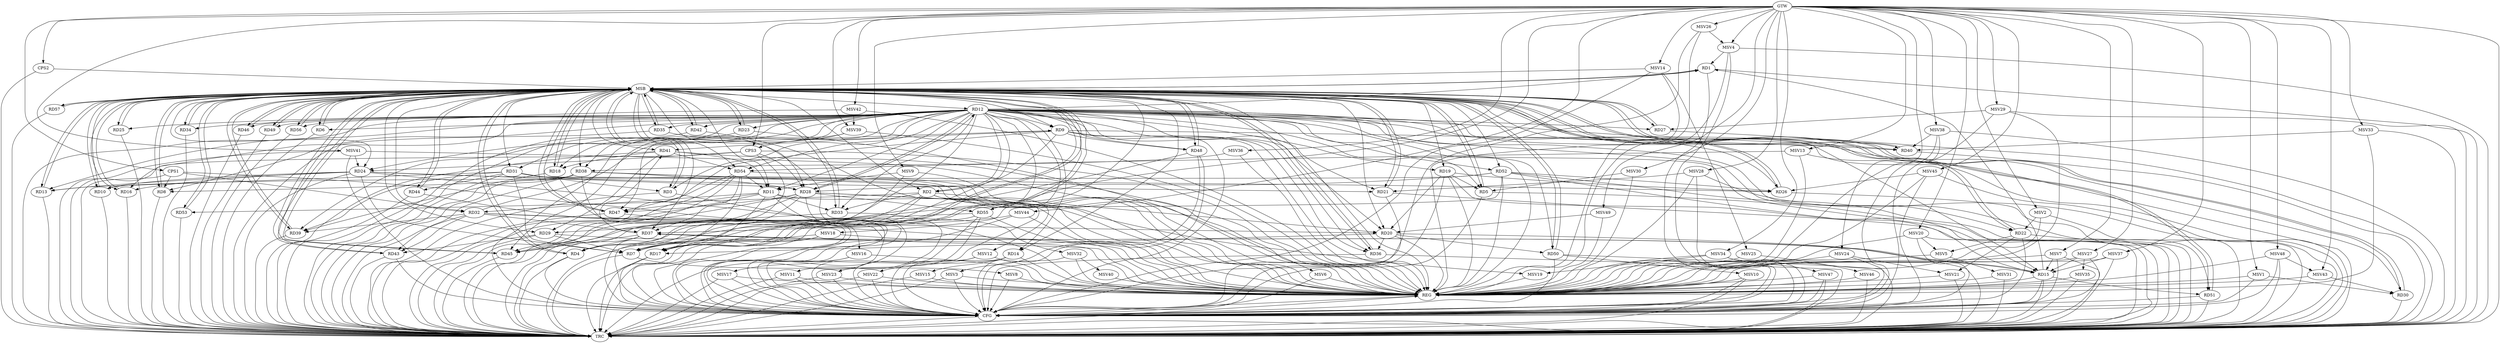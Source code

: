 strict digraph G {
  RD1 [ label="RD1" ];
  RD2 [ label="RD2" ];
  RD3 [ label="RD3" ];
  RD4 [ label="RD4" ];
  RD5 [ label="RD5" ];
  RD6 [ label="RD6" ];
  RD7 [ label="RD7" ];
  RD8 [ label="RD8" ];
  RD9 [ label="RD9" ];
  RD10 [ label="RD10" ];
  RD11 [ label="RD11" ];
  RD12 [ label="RD12" ];
  RD13 [ label="RD13" ];
  RD14 [ label="RD14" ];
  RD15 [ label="RD15" ];
  RD16 [ label="RD16" ];
  RD17 [ label="RD17" ];
  RD18 [ label="RD18" ];
  RD19 [ label="RD19" ];
  RD20 [ label="RD20" ];
  RD21 [ label="RD21" ];
  RD22 [ label="RD22" ];
  RD23 [ label="RD23" ];
  RD24 [ label="RD24" ];
  RD25 [ label="RD25" ];
  RD26 [ label="RD26" ];
  RD27 [ label="RD27" ];
  RD28 [ label="RD28" ];
  RD29 [ label="RD29" ];
  RD30 [ label="RD30" ];
  RD31 [ label="RD31" ];
  RD32 [ label="RD32" ];
  RD33 [ label="RD33" ];
  RD34 [ label="RD34" ];
  RD35 [ label="RD35" ];
  RD36 [ label="RD36" ];
  RD37 [ label="RD37" ];
  RD38 [ label="RD38" ];
  RD39 [ label="RD39" ];
  RD40 [ label="RD40" ];
  RD41 [ label="RD41" ];
  RD42 [ label="RD42" ];
  RD43 [ label="RD43" ];
  RD44 [ label="RD44" ];
  RD45 [ label="RD45" ];
  RD46 [ label="RD46" ];
  RD47 [ label="RD47" ];
  RD48 [ label="RD48" ];
  RD49 [ label="RD49" ];
  RD50 [ label="RD50" ];
  RD51 [ label="RD51" ];
  RD52 [ label="RD52" ];
  RD53 [ label="RD53" ];
  RD54 [ label="RD54" ];
  RD55 [ label="RD55" ];
  RD56 [ label="RD56" ];
  RD57 [ label="RD57" ];
  CPS1 [ label="CPS1" ];
  CPS2 [ label="CPS2" ];
  CPS3 [ label="CPS3" ];
  GTW [ label="GTW" ];
  REG [ label="REG" ];
  MSB [ label="MSB" ];
  CFG [ label="CFG" ];
  TRC [ label="TRC" ];
  MSV1 [ label="MSV1" ];
  MSV2 [ label="MSV2" ];
  MSV3 [ label="MSV3" ];
  MSV4 [ label="MSV4" ];
  MSV5 [ label="MSV5" ];
  MSV6 [ label="MSV6" ];
  MSV7 [ label="MSV7" ];
  MSV8 [ label="MSV8" ];
  MSV9 [ label="MSV9" ];
  MSV10 [ label="MSV10" ];
  MSV11 [ label="MSV11" ];
  MSV12 [ label="MSV12" ];
  MSV13 [ label="MSV13" ];
  MSV14 [ label="MSV14" ];
  MSV15 [ label="MSV15" ];
  MSV16 [ label="MSV16" ];
  MSV17 [ label="MSV17" ];
  MSV18 [ label="MSV18" ];
  MSV19 [ label="MSV19" ];
  MSV20 [ label="MSV20" ];
  MSV21 [ label="MSV21" ];
  MSV22 [ label="MSV22" ];
  MSV23 [ label="MSV23" ];
  MSV24 [ label="MSV24" ];
  MSV25 [ label="MSV25" ];
  MSV26 [ label="MSV26" ];
  MSV27 [ label="MSV27" ];
  MSV28 [ label="MSV28" ];
  MSV29 [ label="MSV29" ];
  MSV30 [ label="MSV30" ];
  MSV31 [ label="MSV31" ];
  MSV32 [ label="MSV32" ];
  MSV33 [ label="MSV33" ];
  MSV34 [ label="MSV34" ];
  MSV35 [ label="MSV35" ];
  MSV36 [ label="MSV36" ];
  MSV37 [ label="MSV37" ];
  MSV38 [ label="MSV38" ];
  MSV39 [ label="MSV39" ];
  MSV40 [ label="MSV40" ];
  MSV41 [ label="MSV41" ];
  MSV42 [ label="MSV42" ];
  MSV43 [ label="MSV43" ];
  MSV44 [ label="MSV44" ];
  MSV45 [ label="MSV45" ];
  MSV46 [ label="MSV46" ];
  MSV47 [ label="MSV47" ];
  MSV48 [ label="MSV48" ];
  MSV49 [ label="MSV49" ];
  RD15 -> RD1;
  RD2 -> RD4;
  RD9 -> RD2;
  RD2 -> RD20;
  RD2 -> RD33;
  RD2 -> RD53;
  RD31 -> RD3;
  RD28 -> RD4;
  RD37 -> RD4;
  RD19 -> RD5;
  RD24 -> RD7;
  RD29 -> RD7;
  RD31 -> RD7;
  RD12 -> RD8;
  RD38 -> RD8;
  RD32 -> RD9;
  RD9 -> RD36;
  RD9 -> RD40;
  RD9 -> RD41;
  RD9 -> RD48;
  RD24 -> RD10;
  RD52 -> RD10;
  RD12 -> RD11;
  RD11 -> RD17;
  RD11 -> RD32;
  RD11 -> RD33;
  RD41 -> RD11;
  RD11 -> RD47;
  RD54 -> RD11;
  RD12 -> RD17;
  RD12 -> RD20;
  RD12 -> RD21;
  RD12 -> RD28;
  RD28 -> RD12;
  RD12 -> RD39;
  RD12 -> RD47;
  RD12 -> RD54;
  RD24 -> RD13;
  RD31 -> RD13;
  RD15 -> RD37;
  RD37 -> RD15;
  RD15 -> RD51;
  RD52 -> RD15;
  RD24 -> RD16;
  RD20 -> RD17;
  RD54 -> RD17;
  RD41 -> RD18;
  RD19 -> RD20;
  RD19 -> RD26;
  RD32 -> RD20;
  RD20 -> RD36;
  RD20 -> RD50;
  RD31 -> RD21;
  RD24 -> RD28;
  RD38 -> RD26;
  RD52 -> RD26;
  RD38 -> RD28;
  RD28 -> RD45;
  RD28 -> RD47;
  RD52 -> RD28;
  RD28 -> RD55;
  RD41 -> RD29;
  RD29 -> RD43;
  RD55 -> RD29;
  RD31 -> RD39;
  RD31 -> RD44;
  RD32 -> RD37;
  RD32 -> RD39;
  RD32 -> RD43;
  RD37 -> RD41;
  RD37 -> RD45;
  RD54 -> RD37;
  RD38 -> RD39;
  RD38 -> RD43;
  RD41 -> RD54;
  RD52 -> RD45;
  RD54 -> RD45;
  RD54 -> RD47;
  CPS1 -> RD32;
  CPS1 -> RD8;
  CPS3 -> RD28;
  CPS3 -> RD24;
  GTW -> CPS1;
  GTW -> CPS2;
  GTW -> CPS3;
  RD2 -> REG;
  RD9 -> REG;
  RD11 -> REG;
  RD12 -> REG;
  RD14 -> REG;
  RD15 -> REG;
  RD19 -> REG;
  RD20 -> REG;
  RD24 -> REG;
  RD28 -> REG;
  RD29 -> REG;
  RD31 -> REG;
  RD32 -> REG;
  RD37 -> REG;
  RD38 -> REG;
  RD41 -> REG;
  RD52 -> REG;
  RD54 -> REG;
  RD55 -> REG;
  CPS1 -> REG;
  CPS3 -> REG;
  RD1 -> MSB;
  MSB -> RD8;
  MSB -> RD21;
  MSB -> RD25;
  MSB -> RD26;
  MSB -> RD27;
  MSB -> RD53;
  MSB -> REG;
  RD3 -> MSB;
  MSB -> RD4;
  MSB -> RD9;
  MSB -> RD28;
  MSB -> RD30;
  MSB -> RD33;
  MSB -> RD34;
  MSB -> RD35;
  MSB -> RD41;
  MSB -> RD43;
  RD4 -> MSB;
  MSB -> RD36;
  MSB -> RD47;
  RD5 -> MSB;
  MSB -> RD14;
  MSB -> RD18;
  MSB -> RD38;
  MSB -> RD40;
  MSB -> RD48;
  MSB -> RD56;
  RD6 -> MSB;
  MSB -> RD12;
  MSB -> RD13;
  MSB -> RD20;
  MSB -> RD29;
  MSB -> RD55;
  RD7 -> MSB;
  MSB -> RD39;
  RD8 -> MSB;
  MSB -> RD7;
  MSB -> RD50;
  RD10 -> MSB;
  MSB -> RD15;
  MSB -> RD31;
  MSB -> RD42;
  RD13 -> MSB;
  MSB -> RD17;
  MSB -> RD22;
  MSB -> RD23;
  MSB -> RD37;
  RD16 -> MSB;
  MSB -> RD10;
  MSB -> RD24;
  RD17 -> MSB;
  MSB -> RD57;
  RD18 -> MSB;
  MSB -> RD3;
  RD21 -> MSB;
  MSB -> RD16;
  MSB -> RD32;
  MSB -> RD44;
  MSB -> RD49;
  RD22 -> MSB;
  RD23 -> MSB;
  MSB -> RD11;
  RD25 -> MSB;
  MSB -> RD6;
  RD26 -> MSB;
  MSB -> RD5;
  MSB -> RD54;
  RD27 -> MSB;
  MSB -> RD45;
  RD30 -> MSB;
  MSB -> RD2;
  RD33 -> MSB;
  RD34 -> MSB;
  MSB -> RD19;
  MSB -> RD52;
  RD35 -> MSB;
  RD36 -> MSB;
  RD39 -> MSB;
  RD40 -> MSB;
  MSB -> RD1;
  RD42 -> MSB;
  RD43 -> MSB;
  RD44 -> MSB;
  RD45 -> MSB;
  RD46 -> MSB;
  RD47 -> MSB;
  MSB -> RD46;
  MSB -> RD51;
  RD48 -> MSB;
  RD49 -> MSB;
  RD50 -> MSB;
  RD51 -> MSB;
  RD53 -> MSB;
  RD56 -> MSB;
  RD57 -> MSB;
  CPS2 -> MSB;
  RD51 -> CFG;
  RD15 -> CFG;
  RD11 -> CFG;
  RD3 -> CFG;
  RD28 -> CFG;
  RD43 -> CFG;
  RD38 -> CFG;
  RD17 -> CFG;
  RD12 -> CFG;
  RD22 -> CFG;
  RD21 -> CFG;
  RD44 -> CFG;
  RD50 -> CFG;
  RD48 -> CFG;
  CPS3 -> CFG;
  RD36 -> CFG;
  RD5 -> CFG;
  RD35 -> CFG;
  RD55 -> CFG;
  RD19 -> CFG;
  RD4 -> CFG;
  RD47 -> CFG;
  RD42 -> CFG;
  RD1 -> CFG;
  RD14 -> CFG;
  REG -> CFG;
  RD1 -> TRC;
  RD2 -> TRC;
  RD3 -> TRC;
  RD4 -> TRC;
  RD5 -> TRC;
  RD6 -> TRC;
  RD7 -> TRC;
  RD8 -> TRC;
  RD9 -> TRC;
  RD10 -> TRC;
  RD11 -> TRC;
  RD12 -> TRC;
  RD13 -> TRC;
  RD14 -> TRC;
  RD15 -> TRC;
  RD16 -> TRC;
  RD17 -> TRC;
  RD18 -> TRC;
  RD19 -> TRC;
  RD20 -> TRC;
  RD21 -> TRC;
  RD22 -> TRC;
  RD23 -> TRC;
  RD24 -> TRC;
  RD25 -> TRC;
  RD26 -> TRC;
  RD27 -> TRC;
  RD28 -> TRC;
  RD29 -> TRC;
  RD30 -> TRC;
  RD31 -> TRC;
  RD32 -> TRC;
  RD33 -> TRC;
  RD34 -> TRC;
  RD35 -> TRC;
  RD36 -> TRC;
  RD37 -> TRC;
  RD38 -> TRC;
  RD39 -> TRC;
  RD40 -> TRC;
  RD41 -> TRC;
  RD42 -> TRC;
  RD43 -> TRC;
  RD44 -> TRC;
  RD45 -> TRC;
  RD46 -> TRC;
  RD47 -> TRC;
  RD48 -> TRC;
  RD49 -> TRC;
  RD50 -> TRC;
  RD51 -> TRC;
  RD52 -> TRC;
  RD53 -> TRC;
  RD54 -> TRC;
  RD55 -> TRC;
  RD56 -> TRC;
  RD57 -> TRC;
  CPS1 -> TRC;
  CPS2 -> TRC;
  CPS3 -> TRC;
  GTW -> TRC;
  CFG -> TRC;
  TRC -> REG;
  RD12 -> RD19;
  RD12 -> RD55;
  RD12 -> RD6;
  RD12 -> RD36;
  RD12 -> RD15;
  RD12 -> RD52;
  RD12 -> RD13;
  RD12 -> RD25;
  RD12 -> RD30;
  RD12 -> RD3;
  RD12 -> RD9;
  RD12 -> RD31;
  RD12 -> RD46;
  RD12 -> RD56;
  RD12 -> RD14;
  RD12 -> RD50;
  RD12 -> RD23;
  RD12 -> RD49;
  RD12 -> RD40;
  RD12 -> RD18;
  RD12 -> RD16;
  RD12 -> RD22;
  RD12 -> RD7;
  RD12 -> RD24;
  RD12 -> RD5;
  RD12 -> RD27;
  RD12 -> RD51;
  RD12 -> RD26;
  RD12 -> RD38;
  RD12 -> RD48;
  RD12 -> RD4;
  RD12 -> RD35;
  RD12 -> RD1;
  RD12 -> RD45;
  RD12 -> RD34;
  RD12 -> RD33;
  RD12 -> RD42;
  RD12 -> RD2;
  MSV1 -> RD30;
  GTW -> MSV1;
  MSV1 -> REG;
  MSV1 -> CFG;
  MSV2 -> RD22;
  GTW -> MSV2;
  MSV2 -> REG;
  MSV2 -> TRC;
  RD48 -> MSV3;
  MSV3 -> REG;
  MSV3 -> TRC;
  MSV3 -> CFG;
  MSV4 -> RD1;
  GTW -> MSV4;
  MSV4 -> REG;
  MSV4 -> TRC;
  MSV4 -> CFG;
  RD22 -> MSV5;
  MSV5 -> REG;
  RD23 -> MSV6;
  MSV6 -> REG;
  MSV6 -> CFG;
  MSV7 -> RD15;
  GTW -> MSV7;
  MSV7 -> REG;
  MSV7 -> TRC;
  MSV7 -> CFG;
  RD7 -> MSV8;
  MSV8 -> REG;
  MSV8 -> CFG;
  MSV9 -> RD11;
  GTW -> MSV9;
  MSV9 -> REG;
  MSV9 -> CFG;
  RD50 -> MSV10;
  MSV10 -> REG;
  MSV10 -> TRC;
  MSV10 -> CFG;
  RD33 -> MSV11;
  MSV11 -> REG;
  MSV11 -> TRC;
  MSV11 -> CFG;
  RD2 -> MSV12;
  MSV12 -> REG;
  MSV12 -> CFG;
  MSV13 -> RD54;
  GTW -> MSV13;
  MSV13 -> REG;
  MSV13 -> TRC;
  MSV14 -> MSB;
  GTW -> MSV14;
  MSV14 -> REG;
  MSV14 -> CFG;
  RD14 -> MSV15;
  MSV15 -> REG;
  MSV15 -> TRC;
  RD18 -> MSV16;
  MSV16 -> REG;
  MSV16 -> CFG;
  MSV16 -> MSV17;
  MSV17 -> REG;
  MSV17 -> TRC;
  MSV17 -> CFG;
  MSV18 -> RD7;
  GTW -> MSV18;
  MSV18 -> REG;
  MSV18 -> TRC;
  MSV18 -> CFG;
  RD28 -> MSV19;
  MSV19 -> REG;
  MSV20 -> MSV5;
  GTW -> MSV20;
  MSV20 -> REG;
  MSV20 -> TRC;
  MSV20 -> CFG;
  RD22 -> MSV21;
  MSV21 -> REG;
  MSV21 -> TRC;
  MSV12 -> MSV22;
  MSV22 -> REG;
  MSV22 -> TRC;
  MSV22 -> CFG;
  RD55 -> MSV23;
  MSV23 -> REG;
  MSV23 -> TRC;
  MSV23 -> CFG;
  MSV24 -> MSV21;
  GTW -> MSV24;
  MSV24 -> REG;
  MSV24 -> CFG;
  MSV14 -> MSV25;
  MSV25 -> REG;
  MSV26 -> MSV4;
  GTW -> MSV26;
  MSV26 -> REG;
  MSV26 -> CFG;
  MSV27 -> RD15;
  GTW -> MSV27;
  MSV27 -> REG;
  MSV27 -> CFG;
  MSV28 -> RD21;
  GTW -> MSV28;
  MSV28 -> REG;
  MSV28 -> TRC;
  MSV28 -> CFG;
  MSV29 -> RD27;
  GTW -> MSV29;
  MSV29 -> REG;
  MSV29 -> TRC;
  MSV29 -> CFG;
  MSV30 -> RD5;
  GTW -> MSV30;
  MSV30 -> REG;
  MSV5 -> MSV31;
  MSV31 -> REG;
  MSV31 -> TRC;
  RD24 -> MSV32;
  MSV32 -> REG;
  MSV32 -> CFG;
  MSV33 -> RD40;
  GTW -> MSV33;
  MSV33 -> REG;
  MSV33 -> TRC;
  MSV34 -> MSV19;
  GTW -> MSV34;
  MSV34 -> REG;
  MSV34 -> CFG;
  MSV27 -> MSV35;
  MSV35 -> REG;
  MSV35 -> TRC;
  MSV36 -> RD38;
  GTW -> MSV36;
  MSV36 -> REG;
  MSV37 -> RD15;
  GTW -> MSV37;
  MSV37 -> REG;
  MSV37 -> TRC;
  MSV38 -> RD40;
  GTW -> MSV38;
  MSV38 -> REG;
  MSV38 -> TRC;
  MSV38 -> CFG;
  MSV39 -> CPS3;
  GTW -> MSV39;
  MSV39 -> REG;
  MSV39 -> CFG;
  MSV32 -> MSV40;
  MSV40 -> REG;
  MSV41 -> RD24;
  GTW -> MSV41;
  MSV41 -> REG;
  MSV41 -> TRC;
  MSV41 -> CFG;
  MSV42 -> MSV39;
  GTW -> MSV42;
  MSV42 -> REG;
  MSV42 -> TRC;
  MSV43 -> RD30;
  GTW -> MSV43;
  MSV43 -> REG;
  MSV44 -> RD37;
  GTW -> MSV44;
  MSV44 -> REG;
  MSV44 -> CFG;
  MSV45 -> RD26;
  GTW -> MSV45;
  MSV45 -> REG;
  MSV45 -> TRC;
  MSV45 -> CFG;
  MSV25 -> MSV46;
  MSV46 -> REG;
  MSV46 -> TRC;
  MSV34 -> MSV47;
  MSV47 -> REG;
  MSV47 -> TRC;
  MSV47 -> CFG;
  MSV48 -> MSV43;
  GTW -> MSV48;
  MSV48 -> REG;
  MSV48 -> TRC;
  MSV48 -> CFG;
  MSV49 -> RD20;
  GTW -> MSV49;
  MSV49 -> REG;
}

